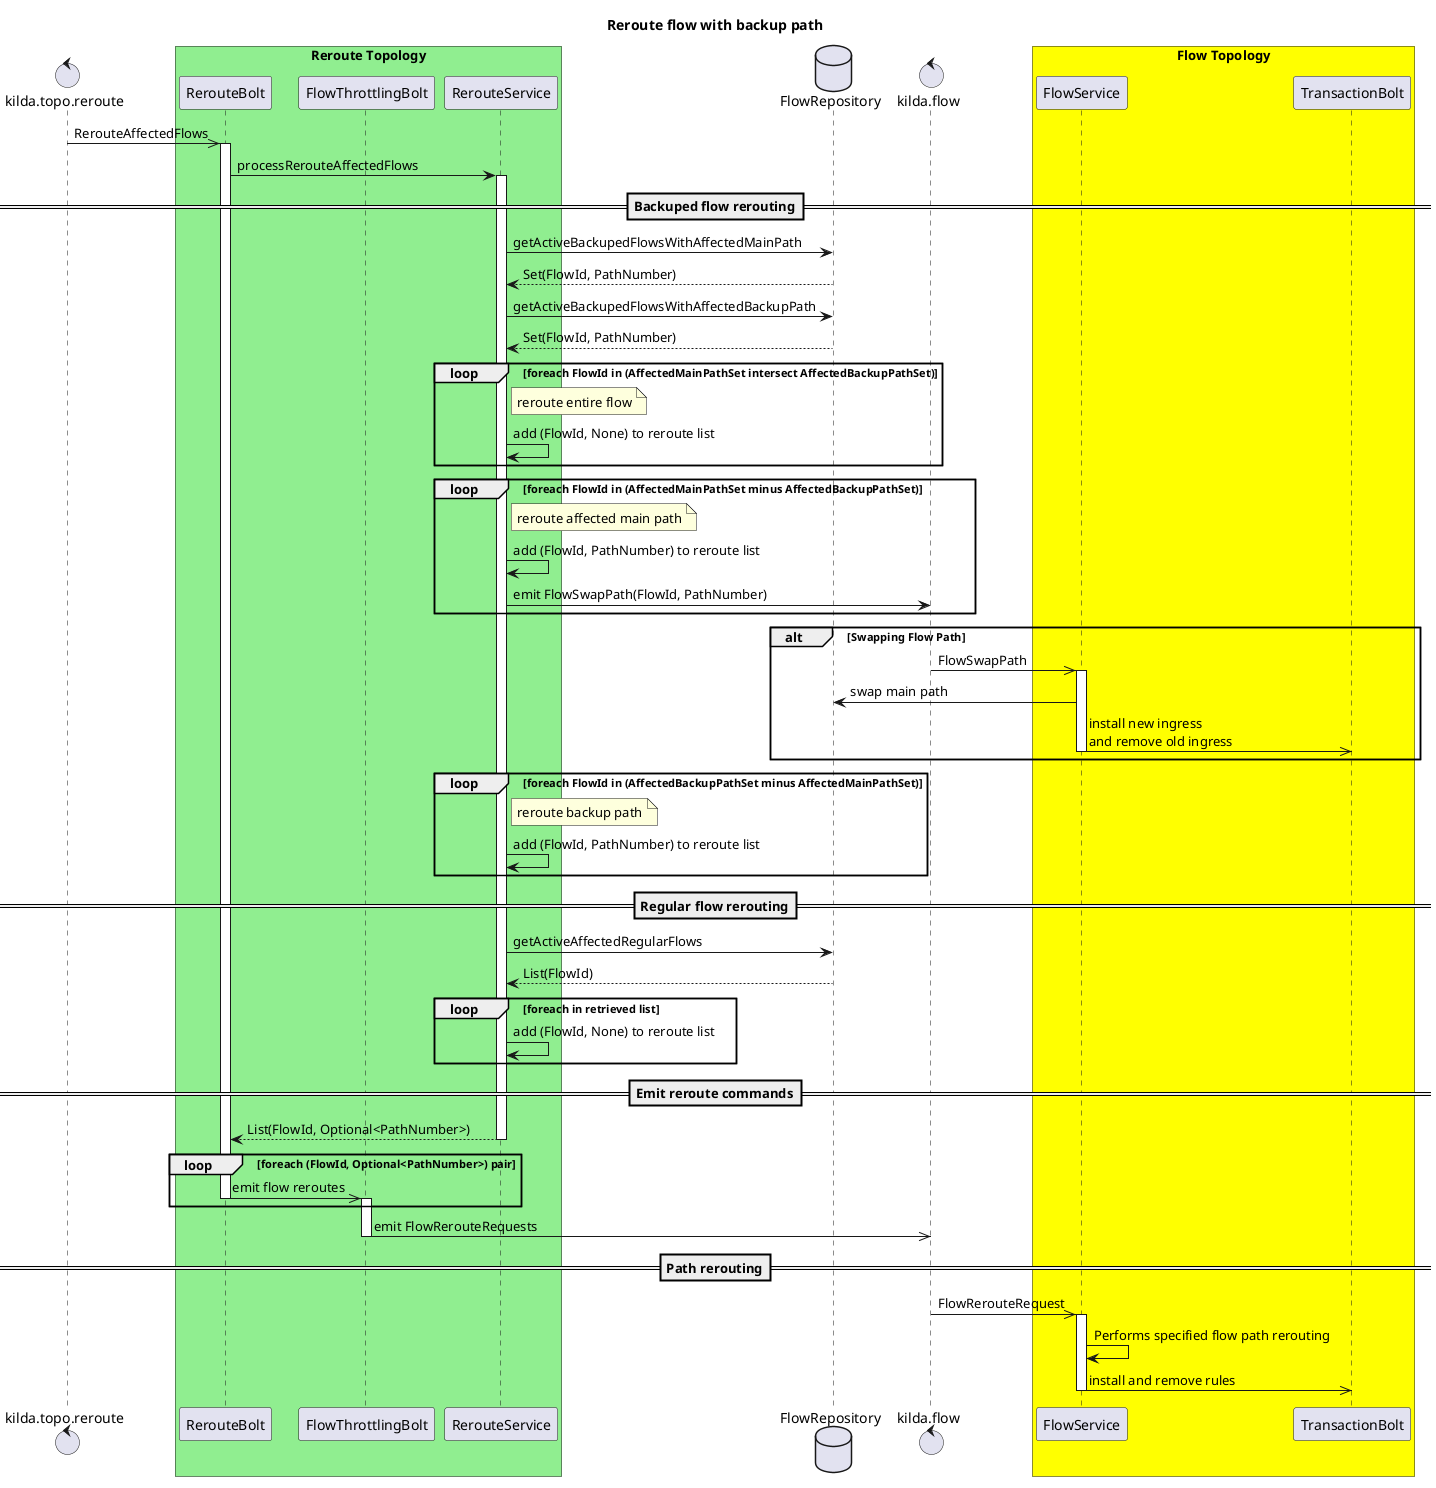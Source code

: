 @startuml
title Reroute flow with backup path

control kilda.topo.reroute
box "Reroute Topology" #LightGreen
    participant RerouteBolt
    participant FlowThrottlingBolt
    participant RerouteService
end box
database FlowRepository
control kilda.flow
box "Flow Topology" #Yellow
    participant FlowService
    participant TransactionBolt
end box

kilda.topo.reroute ->> RerouteBolt: RerouteAffectedFlows
activate RerouteBolt
RerouteBolt -> RerouteService: processRerouteAffectedFlows
activate RerouteService

==Backuped flow rerouting==
RerouteService -> FlowRepository: getActiveBackupedFlowsWithAffectedMainPath
FlowRepository --> RerouteService: Set(FlowId, PathNumber)
RerouteService -> FlowRepository: getActiveBackupedFlowsWithAffectedBackupPath
FlowRepository --> RerouteService: Set(FlowId, PathNumber)

loop foreach FlowId in (AffectedMainPathSet intersect AffectedBackupPathSet)
    note right of RerouteService: reroute entire flow
    RerouteService -> RerouteService: add (FlowId, None) to reroute list
end

loop foreach FlowId in (AffectedMainPathSet minus AffectedBackupPathSet)
    note right of RerouteService: reroute affected main path
    RerouteService -> RerouteService: add (FlowId, PathNumber) to reroute list
    RerouteService -> kilda.flow: emit FlowSwapPath(FlowId, PathNumber)
end

alt Swapping Flow Path
    kilda.flow ->> FlowService: FlowSwapPath
    activate FlowService
    FlowService -> FlowRepository: swap main path
    FlowService ->> TransactionBolt: install new ingress\nand remove old ingress
    deactivate FlowService
end

loop foreach FlowId in (AffectedBackupPathSet minus AffectedMainPathSet)
    note right of RerouteService: reroute backup path
    RerouteService -> RerouteService: add (FlowId, PathNumber) to reroute list
end

==Regular flow rerouting==
RerouteService -> FlowRepository: getActiveAffectedRegularFlows
FlowRepository --> RerouteService: List(FlowId)
loop foreach in retrieved list
    RerouteService -> RerouteService: add (FlowId, None) to reroute list
end

==Emit reroute commands==
RerouteService --> RerouteBolt: List(FlowId, Optional<PathNumber>)
deactivate RerouteService

loop foreach (FlowId, Optional<PathNumber>) pair
    RerouteBolt ->> FlowThrottlingBolt: emit flow reroutes
    deactivate RerouteBolt
    activate FlowThrottlingBolt
end
FlowThrottlingBolt ->> kilda.flow: emit FlowRerouteRequests
deactivate FlowThrottlingBolt

==Path rerouting==
kilda.flow ->> FlowService: FlowRerouteRequest
activate FlowService
FlowService -> FlowService: Performs specified flow path rerouting
FlowService ->> TransactionBolt: install and remove rules
deactivate FlowService

@enduml
